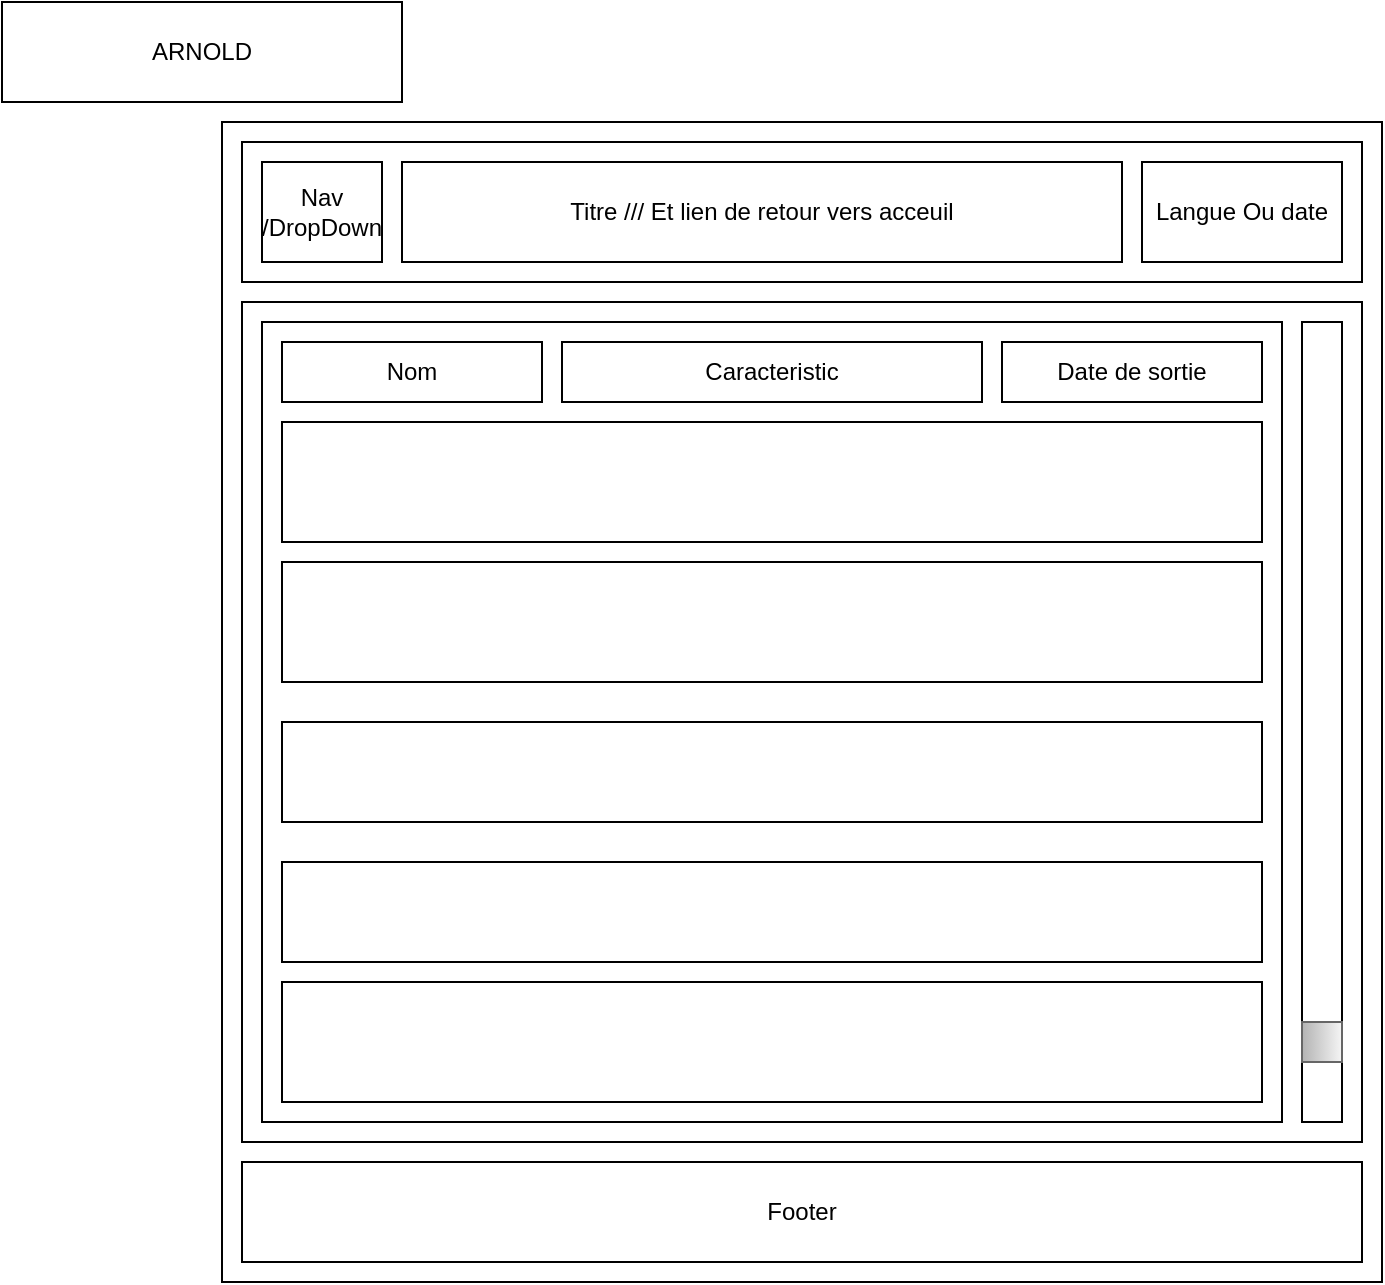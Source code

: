 <mxfile>
    <diagram id="LYP9TSNvhC-ifNBUHEC6" name="Page-1">
        <mxGraphModel dx="684" dy="1908" grid="1" gridSize="10" guides="1" tooltips="1" connect="1" arrows="1" fold="1" page="1" pageScale="1" pageWidth="850" pageHeight="1100" math="0" shadow="0">
            <root>
                <mxCell id="0"/>
                <mxCell id="1" parent="0"/>
                <mxCell id="2" value="" style="whiteSpace=wrap;html=1;aspect=fixed;" parent="1" vertex="1">
                    <mxGeometry x="120" y="50" width="580" height="580" as="geometry"/>
                </mxCell>
                <mxCell id="3" value="" style="rounded=0;whiteSpace=wrap;html=1;" parent="1" vertex="1">
                    <mxGeometry x="130" y="60" width="560" height="70" as="geometry"/>
                </mxCell>
                <mxCell id="4" value="Titre /// Et lien de retour vers acceuil" style="rounded=0;whiteSpace=wrap;html=1;" parent="1" vertex="1">
                    <mxGeometry x="210" y="70" width="360" height="50" as="geometry"/>
                </mxCell>
                <mxCell id="5" value="Nav /DropDown" style="rounded=0;whiteSpace=wrap;html=1;" parent="1" vertex="1">
                    <mxGeometry x="140" y="70" width="60" height="50" as="geometry"/>
                </mxCell>
                <mxCell id="6" value="Langue Ou date" style="rounded=0;whiteSpace=wrap;html=1;" parent="1" vertex="1">
                    <mxGeometry x="580" y="70" width="100" height="50" as="geometry"/>
                </mxCell>
                <mxCell id="7" value="" style="rounded=0;whiteSpace=wrap;html=1;" parent="1" vertex="1">
                    <mxGeometry x="130" y="140" width="560" height="420" as="geometry"/>
                </mxCell>
                <mxCell id="8" value="Footer" style="rounded=0;whiteSpace=wrap;html=1;" parent="1" vertex="1">
                    <mxGeometry x="130" y="570" width="560" height="50" as="geometry"/>
                </mxCell>
                <mxCell id="15" value="" style="rounded=0;whiteSpace=wrap;html=1;rotation=90;" parent="1" vertex="1">
                    <mxGeometry x="470" y="340" width="400" height="20" as="geometry"/>
                </mxCell>
                <mxCell id="16" value="" style="rounded=0;whiteSpace=wrap;html=1;rotation=90;fillColor=#f5f5f5;gradientColor=#b3b3b3;strokeColor=#666666;" parent="1" vertex="1">
                    <mxGeometry x="660" y="500" width="20" height="20" as="geometry"/>
                </mxCell>
                <mxCell id="17" value="" style="rounded=0;whiteSpace=wrap;html=1;" parent="1" vertex="1">
                    <mxGeometry x="140" y="150" width="510" height="400" as="geometry"/>
                </mxCell>
                <mxCell id="18" value="Nom" style="rounded=0;whiteSpace=wrap;html=1;" parent="1" vertex="1">
                    <mxGeometry x="150" y="160" width="130" height="30" as="geometry"/>
                </mxCell>
                <mxCell id="19" value="Caracteristic" style="rounded=0;whiteSpace=wrap;html=1;" parent="1" vertex="1">
                    <mxGeometry x="290" y="160" width="210" height="30" as="geometry"/>
                </mxCell>
                <mxCell id="20" value="Date de sortie" style="rounded=0;whiteSpace=wrap;html=1;" parent="1" vertex="1">
                    <mxGeometry x="510" y="160" width="130" height="30" as="geometry"/>
                </mxCell>
                <mxCell id="21" value="" style="rounded=0;whiteSpace=wrap;html=1;" parent="1" vertex="1">
                    <mxGeometry x="150" y="200" width="490" height="60" as="geometry"/>
                </mxCell>
                <mxCell id="22" value="" style="rounded=0;whiteSpace=wrap;html=1;" parent="1" vertex="1">
                    <mxGeometry x="150" y="270" width="490" height="60" as="geometry"/>
                </mxCell>
                <mxCell id="23" value="" style="rounded=0;whiteSpace=wrap;html=1;" parent="1" vertex="1">
                    <mxGeometry x="150" y="350" width="490" height="50" as="geometry"/>
                </mxCell>
                <mxCell id="24" value="" style="rounded=0;whiteSpace=wrap;html=1;" parent="1" vertex="1">
                    <mxGeometry x="150" y="420" width="490" height="50" as="geometry"/>
                </mxCell>
                <mxCell id="25" value="" style="rounded=0;whiteSpace=wrap;html=1;" parent="1" vertex="1">
                    <mxGeometry x="150" y="480" width="490" height="60" as="geometry"/>
                </mxCell>
                <mxCell id="27" value="ARNOLD" style="rounded=0;whiteSpace=wrap;html=1;" parent="1" vertex="1">
                    <mxGeometry x="10" y="-10" width="200" height="50" as="geometry"/>
                </mxCell>
            </root>
        </mxGraphModel>
    </diagram>
</mxfile>